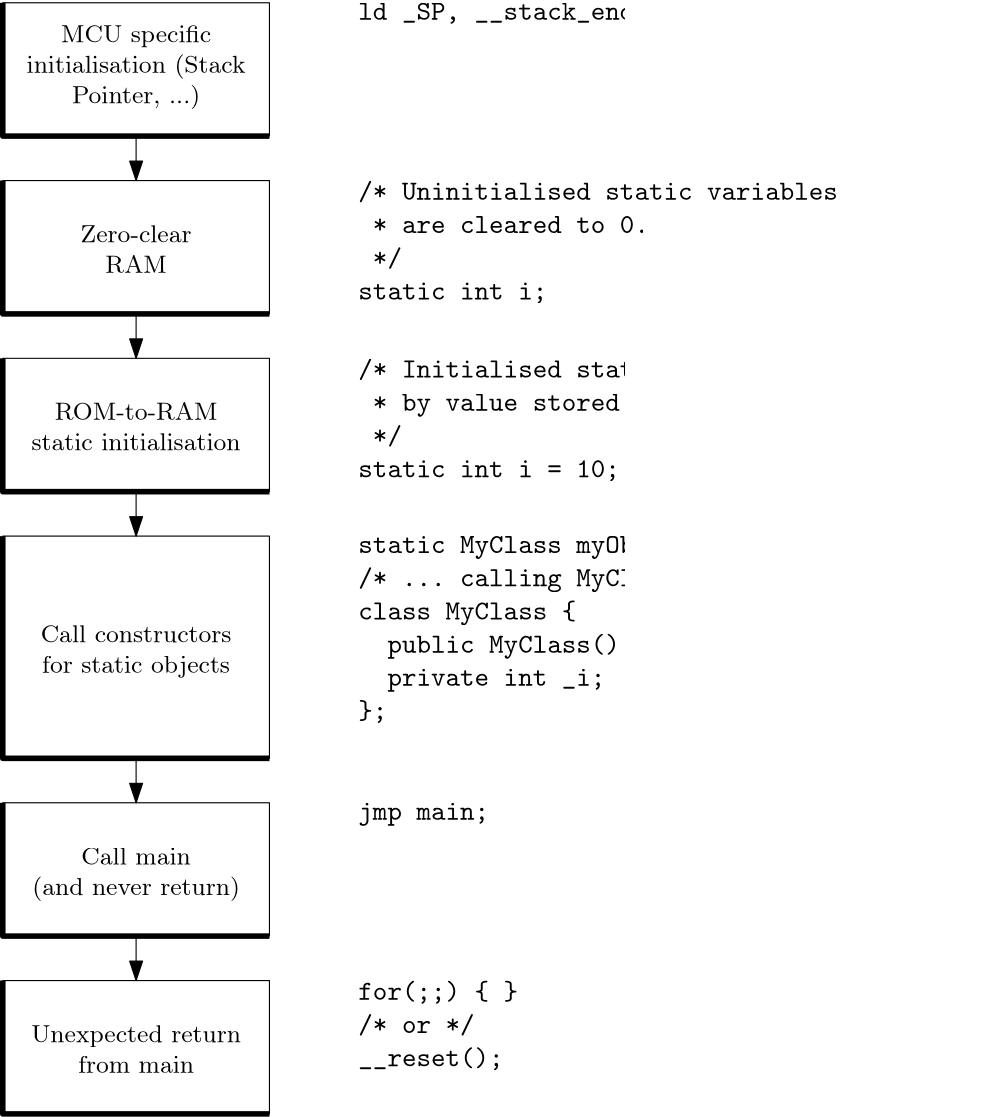 <?xml version="1.0"?>
<!DOCTYPE ipe SYSTEM "ipe.dtd">
<ipe version="70206" creator="Ipe 7.2.7">
<info created="D:20200326081759" modified="D:20200327084827"/>
<ipestyle name="basic">
<symbol name="arrow/arc(spx)">
<path stroke="sym-stroke" fill="sym-stroke" pen="sym-pen">
0 0 m
-1 0.333 l
-1 -0.333 l
h
</path>
</symbol>
<symbol name="arrow/farc(spx)">
<path stroke="sym-stroke" fill="white" pen="sym-pen">
0 0 m
-1 0.333 l
-1 -0.333 l
h
</path>
</symbol>
<symbol name="arrow/ptarc(spx)">
<path stroke="sym-stroke" fill="sym-stroke" pen="sym-pen">
0 0 m
-1 0.333 l
-0.8 0 l
-1 -0.333 l
h
</path>
</symbol>
<symbol name="arrow/fptarc(spx)">
<path stroke="sym-stroke" fill="white" pen="sym-pen">
0 0 m
-1 0.333 l
-0.8 0 l
-1 -0.333 l
h
</path>
</symbol>
<symbol name="mark/circle(sx)" transformations="translations">
<path fill="sym-stroke">
0.6 0 0 0.6 0 0 e
0.4 0 0 0.4 0 0 e
</path>
</symbol>
<symbol name="mark/disk(sx)" transformations="translations">
<path fill="sym-stroke">
0.6 0 0 0.6 0 0 e
</path>
</symbol>
<symbol name="mark/fdisk(sfx)" transformations="translations">
<group>
<path fill="sym-fill">
0.5 0 0 0.5 0 0 e
</path>
<path fill="sym-stroke" fillrule="eofill">
0.6 0 0 0.6 0 0 e
0.4 0 0 0.4 0 0 e
</path>
</group>
</symbol>
<symbol name="mark/box(sx)" transformations="translations">
<path fill="sym-stroke" fillrule="eofill">
-0.6 -0.6 m
0.6 -0.6 l
0.6 0.6 l
-0.6 0.6 l
h
-0.4 -0.4 m
0.4 -0.4 l
0.4 0.4 l
-0.4 0.4 l
h
</path>
</symbol>
<symbol name="mark/square(sx)" transformations="translations">
<path fill="sym-stroke">
-0.6 -0.6 m
0.6 -0.6 l
0.6 0.6 l
-0.6 0.6 l
h
</path>
</symbol>
<symbol name="mark/fsquare(sfx)" transformations="translations">
<group>
<path fill="sym-fill">
-0.5 -0.5 m
0.5 -0.5 l
0.5 0.5 l
-0.5 0.5 l
h
</path>
<path fill="sym-stroke" fillrule="eofill">
-0.6 -0.6 m
0.6 -0.6 l
0.6 0.6 l
-0.6 0.6 l
h
-0.4 -0.4 m
0.4 -0.4 l
0.4 0.4 l
-0.4 0.4 l
h
</path>
</group>
</symbol>
<symbol name="mark/cross(sx)" transformations="translations">
<group>
<path fill="sym-stroke">
-0.43 -0.57 m
0.57 0.43 l
0.43 0.57 l
-0.57 -0.43 l
h
</path>
<path fill="sym-stroke">
-0.43 0.57 m
0.57 -0.43 l
0.43 -0.57 l
-0.57 0.43 l
h
</path>
</group>
</symbol>
<symbol name="arrow/fnormal(spx)">
<path stroke="sym-stroke" fill="white" pen="sym-pen">
0 0 m
-1 0.333 l
-1 -0.333 l
h
</path>
</symbol>
<symbol name="arrow/pointed(spx)">
<path stroke="sym-stroke" fill="sym-stroke" pen="sym-pen">
0 0 m
-1 0.333 l
-0.8 0 l
-1 -0.333 l
h
</path>
</symbol>
<symbol name="arrow/fpointed(spx)">
<path stroke="sym-stroke" fill="white" pen="sym-pen">
0 0 m
-1 0.333 l
-0.8 0 l
-1 -0.333 l
h
</path>
</symbol>
<symbol name="arrow/linear(spx)">
<path stroke="sym-stroke" pen="sym-pen">
-1 0.333 m
0 0 l
-1 -0.333 l
</path>
</symbol>
<symbol name="arrow/fdouble(spx)">
<path stroke="sym-stroke" fill="white" pen="sym-pen">
0 0 m
-1 0.333 l
-1 -0.333 l
h
-1 0 m
-2 0.333 l
-2 -0.333 l
h
</path>
</symbol>
<symbol name="arrow/double(spx)">
<path stroke="sym-stroke" fill="sym-stroke" pen="sym-pen">
0 0 m
-1 0.333 l
-1 -0.333 l
h
-1 0 m
-2 0.333 l
-2 -0.333 l
h
</path>
</symbol>
<pen name="heavier" value="0.8"/>
<pen name="fat" value="1.2"/>
<pen name="ultrafat" value="2"/>
<symbolsize name="large" value="5"/>
<symbolsize name="small" value="2"/>
<symbolsize name="tiny" value="1.1"/>
<arrowsize name="large" value="10"/>
<arrowsize name="small" value="5"/>
<arrowsize name="tiny" value="3"/>
<color name="red" value="1 0 0"/>
<color name="green" value="0 1 0"/>
<color name="blue" value="0 0 1"/>
<color name="yellow" value="1 1 0"/>
<color name="orange" value="1 0.647 0"/>
<color name="gold" value="1 0.843 0"/>
<color name="purple" value="0.627 0.125 0.941"/>
<color name="gray" value="0.745"/>
<color name="brown" value="0.647 0.165 0.165"/>
<color name="navy" value="0 0 0.502"/>
<color name="pink" value="1 0.753 0.796"/>
<color name="seagreen" value="0.18 0.545 0.341"/>
<color name="turquoise" value="0.251 0.878 0.816"/>
<color name="violet" value="0.933 0.51 0.933"/>
<color name="darkblue" value="0 0 0.545"/>
<color name="darkcyan" value="0 0.545 0.545"/>
<color name="darkgray" value="0.663"/>
<color name="darkgreen" value="0 0.392 0"/>
<color name="darkmagenta" value="0.545 0 0.545"/>
<color name="darkorange" value="1 0.549 0"/>
<color name="darkred" value="0.545 0 0"/>
<color name="lightblue" value="0.678 0.847 0.902"/>
<color name="lightcyan" value="0.878 1 1"/>
<color name="lightgray" value="0.827"/>
<color name="lightgreen" value="0.565 0.933 0.565"/>
<color name="lightyellow" value="1 1 0.878"/>
<dashstyle name="dashed" value="[4] 0"/>
<dashstyle name="dotted" value="[1 3] 0"/>
<dashstyle name="dash dotted" value="[4 2 1 2] 0"/>
<dashstyle name="dash dot dotted" value="[4 2 1 2 1 2] 0"/>
<textsize name="large" value="\large"/>
<textsize name="small" value="\small"/>
<textsize name="tiny" value="\tiny"/>
<textsize name="Large" value="\Large"/>
<textsize name="LARGE" value="\LARGE"/>
<textsize name="huge" value="\huge"/>
<textsize name="Huge" value="\Huge"/>
<textsize name="footnote" value="\footnotesize"/>
<textstyle name="center" begin="\begin{center}" end="\end{center}"/>
<textstyle name="itemize" begin="\begin{itemize}" end="\end{itemize}"/>
<textstyle name="item" begin="\begin{itemize}\item{}" end="\end{itemize}"/>
<gridsize name="4 pts" value="4"/>
<gridsize name="8 pts (~3 mm)" value="8"/>
<gridsize name="16 pts (~6 mm)" value="16"/>
<gridsize name="32 pts (~12 mm)" value="32"/>
<gridsize name="10 pts (~3.5 mm)" value="10"/>
<gridsize name="20 pts (~7 mm)" value="20"/>
<gridsize name="14 pts (~5 mm)" value="14"/>
<gridsize name="28 pts (~10 mm)" value="28"/>
<gridsize name="56 pts (~20 mm)" value="56"/>
<anglesize name="90 deg" value="90"/>
<anglesize name="60 deg" value="60"/>
<anglesize name="45 deg" value="45"/>
<anglesize name="30 deg" value="30"/>
<anglesize name="22.5 deg" value="22.5"/>
<opacity name="10%" value="0.1"/>
<opacity name="30%" value="0.3"/>
<opacity name="50%" value="0.5"/>
<opacity name="75%" value="0.75"/>
<tiling name="falling" angle="-60" step="4" width="1"/>
<tiling name="rising" angle="30" step="4" width="1"/>
</ipestyle>
<page>
<layer name="alpha"/>
<view layers="alpha" active="alpha"/>
<text layer="alpha" transformations="translations" pos="168 792" stroke="black" type="minipage" width="80" height="17.676" depth="12.71" valign="top" size="small" style="center">MCU specific initialisation (Stack Pointer, ...)</text>
<path stroke="black">
160 800 m
160 752 l
256 752 l
256 800 l
h
</path>
<path stroke="black" pen="ultrafat">
160 800 m
160 752 l
256 752 l
</path>
<text matrix="1 0 0 1 0 -72" transformations="translations" pos="168 792" stroke="black" type="minipage" width="80" height="11.086" depth="6.1" valign="top" size="small" style="center">Zero-clear\\
RAM</text>
<path matrix="1 0 0 1 0 -64" stroke="black">
160 800 m
160 752 l
256 752 l
256 800 l
h
</path>
<path matrix="1 0 0 1 0 -64" stroke="black" pen="ultrafat">
160 800 m
160 752 l
256 752 l
</path>
<text matrix="1 0 0 1 0 -136" transformations="translations" pos="168 792" stroke="black" type="minipage" width="80" height="11.036" depth="6.05" valign="top" size="small" style="center">ROM-to-RAM static initialisation</text>
<path matrix="1 0 0 1 0 -128" stroke="black">
160 800 m
160 752 l
256 752 l
256 800 l
h
</path>
<path matrix="1 0 0 1 0 -128" stroke="black" pen="ultrafat">
160 800 m
160 752 l
256 752 l
</path>
<text matrix="1 0 0 1 0 -216" transformations="translations" pos="168 792" stroke="black" type="minipage" width="80" height="11.949" depth="6.98" valign="top" size="small" style="center">Call constructors for static objects</text>
<path matrix="1 0 0 1.66667 0 -725.333" stroke="black">
160 800 m
160 752 l
256 752 l
256 800 l
h
</path>
<path matrix="1 0 0 1.66667 0 -725.333" stroke="black" pen="ultrafat">
160 800 m
160 752 l
256 752 l
</path>
<text matrix="1 0 0 1 0 -296" transformations="translations" pos="168 792" stroke="black" type="minipage" width="80" height="12.197" depth="7.23" valign="top" size="small" style="center">Call main\\
(and never return)

</text>
<path matrix="1 0 0 1 0 -288" stroke="black">
160 800 m
160 752 l
256 752 l
256 800 l
h
</path>
<path matrix="1 0 0 1 0 -288" stroke="black" pen="ultrafat">
160 800 m
160 752 l
256 752 l
</path>
<text matrix="1 0 0 1 0 -360" transformations="translations" pos="168 792" stroke="black" type="minipage" width="80" height="11.086" depth="6.1" valign="top" size="small" style="center">Unexpected return from main</text>
<path matrix="1 0 0 1 0 -352" stroke="black">
160 800 m
160 752 l
256 752 l
256 800 l
h
</path>
<path matrix="1 0 0 1 0 -352" stroke="black" pen="ultrafat">
160 800 m
160 752 l
256 752 l
</path>
<path stroke="black" arrow="normal/normal">
208 752 m
208 736 l
</path>
<path matrix="1 0 0 1 0 -64" stroke="black" arrow="normal/normal">
208 752 m
208 736 l
</path>
<path matrix="1 0 0 1 0 -128" stroke="black" arrow="normal/normal">
208 752 m
208 736 l
</path>
<path matrix="1 0 0 1 0 -224" stroke="black" arrow="normal/normal">
208 752 m
208 736 l
</path>
<path matrix="1 0 0 1 0 -288" stroke="black" arrow="normal/normal">
208 752 m
208 736 l
</path>
<text matrix="1 0 0 1 0 -64" transformations="translations" pos="288 736" stroke="black" type="minipage" width="96" height="24.558" depth="19.61" valign="top">\begin{verbatim}
/* Initialised static variables are set
 * by value stored in ROM.
 */
static int i = 10;
\end{verbatim}</text>
<text matrix="1 0 0 1 0 64" transformations="translations" pos="288 736" stroke="black" type="minipage" width="96" height="6.232" depth="1.24" valign="top">\begin{verbatim}
ld _SP, __stack_end;
\end{verbatim}</text>
<text matrix="1 0 0 1 0 -128" transformations="translations" pos="288 736" stroke="black" type="minipage" width="96" height="36.078" depth="31.17" valign="top">\begin{verbatim}
static MyClass myObject;
/* ... calling MyClass::MyClass() ... */
class MyClass {
  public MyClass() : _i(1) { }
  private int _i;
};
\end{verbatim}</text>
<text matrix="1 0 0 1 0 -224" transformations="translations" pos="288 736" stroke="black" type="minipage" width="96" height="6.642" depth="1.66" valign="top">\begin{verbatim}
jmp main;
\end{verbatim}</text>
<text matrix="1 0 0 1 0 -288" transformations="translations" pos="288 736" stroke="black" type="minipage" width="96" height="18.583" depth="13.63" valign="top">\begin{verbatim}
for(;;) { }
/* or */
__reset();
\end{verbatim}</text>
<text matrix="1 0 0 1 0 -16" transformations="translations" pos="288 752" stroke="black" type="minipage" width="224" height="24.558" depth="19.61" valign="top">\begin{verbatim}
/* Uninitialised static variables
 * are cleared to 0.
 */
static int i;
\end{verbatim}</text>
</page>
</ipe>
